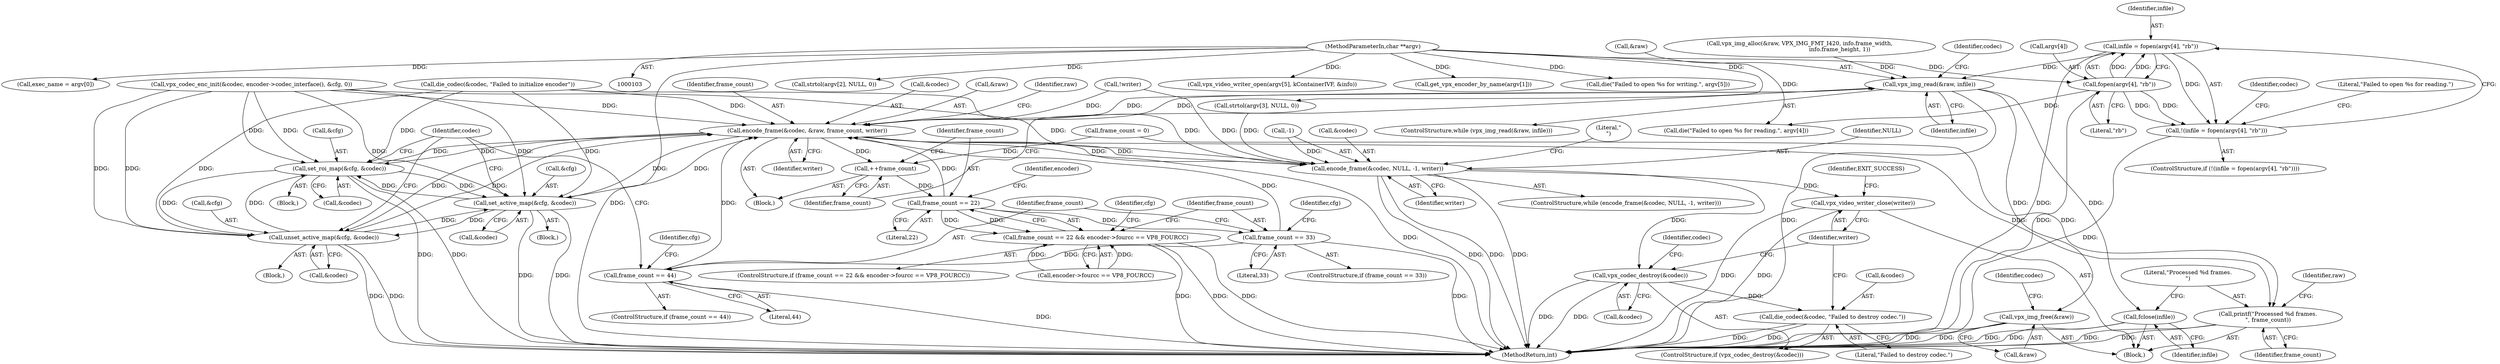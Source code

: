 digraph "0_Android_5a9753fca56f0eeb9f61e342b2fccffc364f9426_7@API" {
"1000360" [label="(Call,infile = fopen(argv[4], \"rb\"))"];
"1000362" [label="(Call,fopen(argv[4], \"rb\"))"];
"1000105" [label="(MethodParameterIn,char **argv)"];
"1000359" [label="(Call,!(infile = fopen(argv[4], \"rb\")))"];
"1000385" [label="(Call,vpx_img_read(&raw, infile))"];
"1000430" [label="(Call,encode_frame(&codec, &raw, frame_count, writer))"];
"1000390" [label="(Call,++frame_count)"];
"1000394" [label="(Call,frame_count == 22)"];
"1000393" [label="(Call,frame_count == 22 && encoder->fourcc == VP8_FOURCC)"];
"1000410" [label="(Call,frame_count == 33)"];
"1000421" [label="(Call,frame_count == 44)"];
"1000403" [label="(Call,set_roi_map(&cfg, &codec))"];
"1000414" [label="(Call,set_active_map(&cfg, &codec))"];
"1000425" [label="(Call,unset_active_map(&cfg, &codec))"];
"1000438" [label="(Call,encode_frame(&codec, NULL, -1, writer))"];
"1000457" [label="(Call,vpx_codec_destroy(&codec))"];
"1000460" [label="(Call,die_codec(&codec, \"Failed to destroy codec.\"))"];
"1000464" [label="(Call,vpx_video_writer_close(writer))"];
"1000450" [label="(Call,printf(\"Processed %d frames.\n\", frame_count))"];
"1000448" [label="(Call,fclose(infile))"];
"1000453" [label="(Call,vpx_img_free(&raw))"];
"1000465" [label="(Identifier,writer)"];
"1000438" [label="(Call,encode_frame(&codec, NULL, -1, writer))"];
"1000385" [label="(Call,vpx_img_read(&raw, infile))"];
"1000388" [label="(Identifier,infile)"];
"1000359" [label="(Call,!(infile = fopen(argv[4], \"rb\")))"];
"1000420" [label="(ControlStructure,if (frame_count == 44))"];
"1000463" [label="(Literal,\"Failed to destroy codec.\")"];
"1000367" [label="(Call,die(\"Failed to open %s for reading.\", argv[4]))"];
"1000416" [label="(Identifier,cfg)"];
"1000406" [label="(Call,&codec)"];
"1000458" [label="(Call,&codec)"];
"1000399" [label="(Identifier,encoder)"];
"1000386" [label="(Call,&raw)"];
"1000250" [label="(Call,vpx_img_alloc(&raw, VPX_IMG_FMT_I420, info.frame_width,\n                                             info.frame_height, 1))"];
"1000417" [label="(Call,&codec)"];
"1000442" [label="(Call,-1)"];
"1000428" [label="(Call,&codec)"];
"1000375" [label="(Identifier,codec)"];
"1000405" [label="(Identifier,cfg)"];
"1000432" [label="(Identifier,codec)"];
"1000362" [label="(Call,fopen(argv[4], \"rb\"))"];
"1000456" [label="(ControlStructure,if (vpx_codec_destroy(&codec)))"];
"1000450" [label="(Call,printf(\"Processed %d frames.\n\", frame_count))"];
"1000426" [label="(Call,&cfg)"];
"1000404" [label="(Call,&cfg)"];
"1000181" [label="(Call,strtol(argv[2], NULL, 0))"];
"1000423" [label="(Literal,44)"];
"1000460" [label="(Call,die_codec(&codec, \"Failed to destroy codec.\"))"];
"1000361" [label="(Identifier,infile)"];
"1000366" [label="(Literal,\"rb\")"];
"1000424" [label="(Block,)"];
"1000433" [label="(Call,&raw)"];
"1000439" [label="(Call,&codec)"];
"1000191" [label="(Call,strtol(argv[3], NULL, 0))"];
"1000105" [label="(MethodParameterIn,char **argv)"];
"1000392" [label="(ControlStructure,if (frame_count == 22 && encoder->fourcc == VP8_FOURCC))"];
"1000415" [label="(Call,&cfg)"];
"1000410" [label="(Call,frame_count == 33)"];
"1000384" [label="(ControlStructure,while (vpx_img_read(&raw, infile)))"];
"1000387" [label="(Identifier,raw)"];
"1000437" [label="(ControlStructure,while (encode_frame(&codec, NULL, -1, writer)))"];
"1000412" [label="(Literal,33)"];
"1000396" [label="(Literal,22)"];
"1000448" [label="(Call,fclose(infile))"];
"1000427" [label="(Identifier,cfg)"];
"1000393" [label="(Call,frame_count == 22 && encoder->fourcc == VP8_FOURCC)"];
"1000444" [label="(Identifier,writer)"];
"1000451" [label="(Literal,\"Processed %d frames.\n\")"];
"1000459" [label="(Identifier,codec)"];
"1000452" [label="(Identifier,frame_count)"];
"1000440" [label="(Identifier,codec)"];
"1000409" [label="(ControlStructure,if (frame_count == 33))"];
"1000455" [label="(Identifier,raw)"];
"1000114" [label="(Call,frame_count = 0)"];
"1000461" [label="(Call,&codec)"];
"1000411" [label="(Identifier,frame_count)"];
"1000435" [label="(Identifier,frame_count)"];
"1000343" [label="(Call,vpx_video_writer_open(argv[5], kContainerIVF, &info))"];
"1000155" [label="(Call,get_vpx_encoder_by_name(argv[1]))"];
"1000380" [label="(Call,die_codec(&codec, \"Failed to initialize encoder\"))"];
"1000447" [label="(Literal,\"\n\")"];
"1000441" [label="(Identifier,NULL)"];
"1000468" [label="(MethodReturn,int)"];
"1000363" [label="(Call,argv[4])"];
"1000431" [label="(Call,&codec)"];
"1000351" [label="(Call,!writer)"];
"1000467" [label="(Identifier,EXIT_SUCCESS)"];
"1000394" [label="(Call,frame_count == 22)"];
"1000449" [label="(Identifier,infile)"];
"1000391" [label="(Identifier,frame_count)"];
"1000414" [label="(Call,set_active_map(&cfg, &codec))"];
"1000464" [label="(Call,vpx_video_writer_close(writer))"];
"1000436" [label="(Identifier,writer)"];
"1000454" [label="(Call,&raw)"];
"1000389" [label="(Block,)"];
"1000368" [label="(Literal,\"Failed to open %s for reading.\")"];
"1000390" [label="(Call,++frame_count)"];
"1000453" [label="(Call,vpx_img_free(&raw))"];
"1000395" [label="(Identifier,frame_count)"];
"1000397" [label="(Call,encoder->fourcc == VP8_FOURCC)"];
"1000457" [label="(Call,vpx_codec_destroy(&codec))"];
"1000402" [label="(Block,)"];
"1000413" [label="(Block,)"];
"1000106" [label="(Block,)"];
"1000358" [label="(ControlStructure,if (!(infile = fopen(argv[4], \"rb\"))))"];
"1000425" [label="(Call,unset_active_map(&cfg, &codec))"];
"1000373" [label="(Call,vpx_codec_enc_init(&codec, encoder->codec_interface(), &cfg, 0))"];
"1000430" [label="(Call,encode_frame(&codec, &raw, frame_count, writer))"];
"1000421" [label="(Call,frame_count == 44)"];
"1000360" [label="(Call,infile = fopen(argv[4], \"rb\"))"];
"1000422" [label="(Identifier,frame_count)"];
"1000353" [label="(Call,die(\"Failed to open %s for writing.\", argv[5]))"];
"1000462" [label="(Identifier,codec)"];
"1000403" [label="(Call,set_roi_map(&cfg, &codec))"];
"1000136" [label="(Call,exec_name = argv[0])"];
"1000360" -> "1000359"  [label="AST: "];
"1000360" -> "1000362"  [label="CFG: "];
"1000361" -> "1000360"  [label="AST: "];
"1000362" -> "1000360"  [label="AST: "];
"1000359" -> "1000360"  [label="CFG: "];
"1000360" -> "1000468"  [label="DDG: "];
"1000360" -> "1000359"  [label="DDG: "];
"1000362" -> "1000360"  [label="DDG: "];
"1000362" -> "1000360"  [label="DDG: "];
"1000360" -> "1000385"  [label="DDG: "];
"1000362" -> "1000366"  [label="CFG: "];
"1000363" -> "1000362"  [label="AST: "];
"1000366" -> "1000362"  [label="AST: "];
"1000362" -> "1000468"  [label="DDG: "];
"1000362" -> "1000359"  [label="DDG: "];
"1000362" -> "1000359"  [label="DDG: "];
"1000105" -> "1000362"  [label="DDG: "];
"1000362" -> "1000367"  [label="DDG: "];
"1000105" -> "1000103"  [label="AST: "];
"1000105" -> "1000468"  [label="DDG: "];
"1000105" -> "1000136"  [label="DDG: "];
"1000105" -> "1000155"  [label="DDG: "];
"1000105" -> "1000181"  [label="DDG: "];
"1000105" -> "1000191"  [label="DDG: "];
"1000105" -> "1000343"  [label="DDG: "];
"1000105" -> "1000353"  [label="DDG: "];
"1000105" -> "1000367"  [label="DDG: "];
"1000359" -> "1000358"  [label="AST: "];
"1000368" -> "1000359"  [label="CFG: "];
"1000375" -> "1000359"  [label="CFG: "];
"1000359" -> "1000468"  [label="DDG: "];
"1000385" -> "1000384"  [label="AST: "];
"1000385" -> "1000388"  [label="CFG: "];
"1000386" -> "1000385"  [label="AST: "];
"1000388" -> "1000385"  [label="AST: "];
"1000391" -> "1000385"  [label="CFG: "];
"1000440" -> "1000385"  [label="CFG: "];
"1000385" -> "1000468"  [label="DDG: "];
"1000250" -> "1000385"  [label="DDG: "];
"1000430" -> "1000385"  [label="DDG: "];
"1000385" -> "1000430"  [label="DDG: "];
"1000385" -> "1000448"  [label="DDG: "];
"1000385" -> "1000453"  [label="DDG: "];
"1000430" -> "1000389"  [label="AST: "];
"1000430" -> "1000436"  [label="CFG: "];
"1000431" -> "1000430"  [label="AST: "];
"1000433" -> "1000430"  [label="AST: "];
"1000435" -> "1000430"  [label="AST: "];
"1000436" -> "1000430"  [label="AST: "];
"1000387" -> "1000430"  [label="CFG: "];
"1000430" -> "1000468"  [label="DDG: "];
"1000430" -> "1000390"  [label="DDG: "];
"1000430" -> "1000403"  [label="DDG: "];
"1000430" -> "1000414"  [label="DDG: "];
"1000430" -> "1000425"  [label="DDG: "];
"1000425" -> "1000430"  [label="DDG: "];
"1000414" -> "1000430"  [label="DDG: "];
"1000403" -> "1000430"  [label="DDG: "];
"1000373" -> "1000430"  [label="DDG: "];
"1000380" -> "1000430"  [label="DDG: "];
"1000410" -> "1000430"  [label="DDG: "];
"1000421" -> "1000430"  [label="DDG: "];
"1000394" -> "1000430"  [label="DDG: "];
"1000351" -> "1000430"  [label="DDG: "];
"1000430" -> "1000438"  [label="DDG: "];
"1000430" -> "1000438"  [label="DDG: "];
"1000430" -> "1000450"  [label="DDG: "];
"1000390" -> "1000389"  [label="AST: "];
"1000390" -> "1000391"  [label="CFG: "];
"1000391" -> "1000390"  [label="AST: "];
"1000395" -> "1000390"  [label="CFG: "];
"1000114" -> "1000390"  [label="DDG: "];
"1000390" -> "1000394"  [label="DDG: "];
"1000394" -> "1000393"  [label="AST: "];
"1000394" -> "1000396"  [label="CFG: "];
"1000395" -> "1000394"  [label="AST: "];
"1000396" -> "1000394"  [label="AST: "];
"1000399" -> "1000394"  [label="CFG: "];
"1000393" -> "1000394"  [label="CFG: "];
"1000394" -> "1000393"  [label="DDG: "];
"1000394" -> "1000393"  [label="DDG: "];
"1000394" -> "1000410"  [label="DDG: "];
"1000393" -> "1000392"  [label="AST: "];
"1000393" -> "1000397"  [label="CFG: "];
"1000397" -> "1000393"  [label="AST: "];
"1000405" -> "1000393"  [label="CFG: "];
"1000411" -> "1000393"  [label="CFG: "];
"1000393" -> "1000468"  [label="DDG: "];
"1000393" -> "1000468"  [label="DDG: "];
"1000393" -> "1000468"  [label="DDG: "];
"1000397" -> "1000393"  [label="DDG: "];
"1000397" -> "1000393"  [label="DDG: "];
"1000410" -> "1000409"  [label="AST: "];
"1000410" -> "1000412"  [label="CFG: "];
"1000411" -> "1000410"  [label="AST: "];
"1000412" -> "1000410"  [label="AST: "];
"1000416" -> "1000410"  [label="CFG: "];
"1000422" -> "1000410"  [label="CFG: "];
"1000410" -> "1000468"  [label="DDG: "];
"1000410" -> "1000421"  [label="DDG: "];
"1000421" -> "1000420"  [label="AST: "];
"1000421" -> "1000423"  [label="CFG: "];
"1000422" -> "1000421"  [label="AST: "];
"1000423" -> "1000421"  [label="AST: "];
"1000427" -> "1000421"  [label="CFG: "];
"1000432" -> "1000421"  [label="CFG: "];
"1000421" -> "1000468"  [label="DDG: "];
"1000403" -> "1000402"  [label="AST: "];
"1000403" -> "1000406"  [label="CFG: "];
"1000404" -> "1000403"  [label="AST: "];
"1000406" -> "1000403"  [label="AST: "];
"1000432" -> "1000403"  [label="CFG: "];
"1000403" -> "1000468"  [label="DDG: "];
"1000403" -> "1000468"  [label="DDG: "];
"1000373" -> "1000403"  [label="DDG: "];
"1000373" -> "1000403"  [label="DDG: "];
"1000425" -> "1000403"  [label="DDG: "];
"1000414" -> "1000403"  [label="DDG: "];
"1000380" -> "1000403"  [label="DDG: "];
"1000403" -> "1000414"  [label="DDG: "];
"1000403" -> "1000425"  [label="DDG: "];
"1000414" -> "1000413"  [label="AST: "];
"1000414" -> "1000417"  [label="CFG: "];
"1000415" -> "1000414"  [label="AST: "];
"1000417" -> "1000414"  [label="AST: "];
"1000432" -> "1000414"  [label="CFG: "];
"1000414" -> "1000468"  [label="DDG: "];
"1000414" -> "1000468"  [label="DDG: "];
"1000373" -> "1000414"  [label="DDG: "];
"1000373" -> "1000414"  [label="DDG: "];
"1000425" -> "1000414"  [label="DDG: "];
"1000380" -> "1000414"  [label="DDG: "];
"1000414" -> "1000425"  [label="DDG: "];
"1000425" -> "1000424"  [label="AST: "];
"1000425" -> "1000428"  [label="CFG: "];
"1000426" -> "1000425"  [label="AST: "];
"1000428" -> "1000425"  [label="AST: "];
"1000432" -> "1000425"  [label="CFG: "];
"1000425" -> "1000468"  [label="DDG: "];
"1000425" -> "1000468"  [label="DDG: "];
"1000373" -> "1000425"  [label="DDG: "];
"1000373" -> "1000425"  [label="DDG: "];
"1000380" -> "1000425"  [label="DDG: "];
"1000438" -> "1000437"  [label="AST: "];
"1000438" -> "1000444"  [label="CFG: "];
"1000439" -> "1000438"  [label="AST: "];
"1000441" -> "1000438"  [label="AST: "];
"1000442" -> "1000438"  [label="AST: "];
"1000444" -> "1000438"  [label="AST: "];
"1000447" -> "1000438"  [label="CFG: "];
"1000438" -> "1000468"  [label="DDG: "];
"1000438" -> "1000468"  [label="DDG: "];
"1000438" -> "1000468"  [label="DDG: "];
"1000373" -> "1000438"  [label="DDG: "];
"1000380" -> "1000438"  [label="DDG: "];
"1000191" -> "1000438"  [label="DDG: "];
"1000442" -> "1000438"  [label="DDG: "];
"1000351" -> "1000438"  [label="DDG: "];
"1000438" -> "1000457"  [label="DDG: "];
"1000438" -> "1000464"  [label="DDG: "];
"1000457" -> "1000456"  [label="AST: "];
"1000457" -> "1000458"  [label="CFG: "];
"1000458" -> "1000457"  [label="AST: "];
"1000462" -> "1000457"  [label="CFG: "];
"1000465" -> "1000457"  [label="CFG: "];
"1000457" -> "1000468"  [label="DDG: "];
"1000457" -> "1000468"  [label="DDG: "];
"1000457" -> "1000460"  [label="DDG: "];
"1000460" -> "1000456"  [label="AST: "];
"1000460" -> "1000463"  [label="CFG: "];
"1000461" -> "1000460"  [label="AST: "];
"1000463" -> "1000460"  [label="AST: "];
"1000465" -> "1000460"  [label="CFG: "];
"1000460" -> "1000468"  [label="DDG: "];
"1000460" -> "1000468"  [label="DDG: "];
"1000464" -> "1000106"  [label="AST: "];
"1000464" -> "1000465"  [label="CFG: "];
"1000465" -> "1000464"  [label="AST: "];
"1000467" -> "1000464"  [label="CFG: "];
"1000464" -> "1000468"  [label="DDG: "];
"1000464" -> "1000468"  [label="DDG: "];
"1000450" -> "1000106"  [label="AST: "];
"1000450" -> "1000452"  [label="CFG: "];
"1000451" -> "1000450"  [label="AST: "];
"1000452" -> "1000450"  [label="AST: "];
"1000455" -> "1000450"  [label="CFG: "];
"1000450" -> "1000468"  [label="DDG: "];
"1000450" -> "1000468"  [label="DDG: "];
"1000114" -> "1000450"  [label="DDG: "];
"1000448" -> "1000106"  [label="AST: "];
"1000448" -> "1000449"  [label="CFG: "];
"1000449" -> "1000448"  [label="AST: "];
"1000451" -> "1000448"  [label="CFG: "];
"1000448" -> "1000468"  [label="DDG: "];
"1000448" -> "1000468"  [label="DDG: "];
"1000453" -> "1000106"  [label="AST: "];
"1000453" -> "1000454"  [label="CFG: "];
"1000454" -> "1000453"  [label="AST: "];
"1000459" -> "1000453"  [label="CFG: "];
"1000453" -> "1000468"  [label="DDG: "];
"1000453" -> "1000468"  [label="DDG: "];
}
